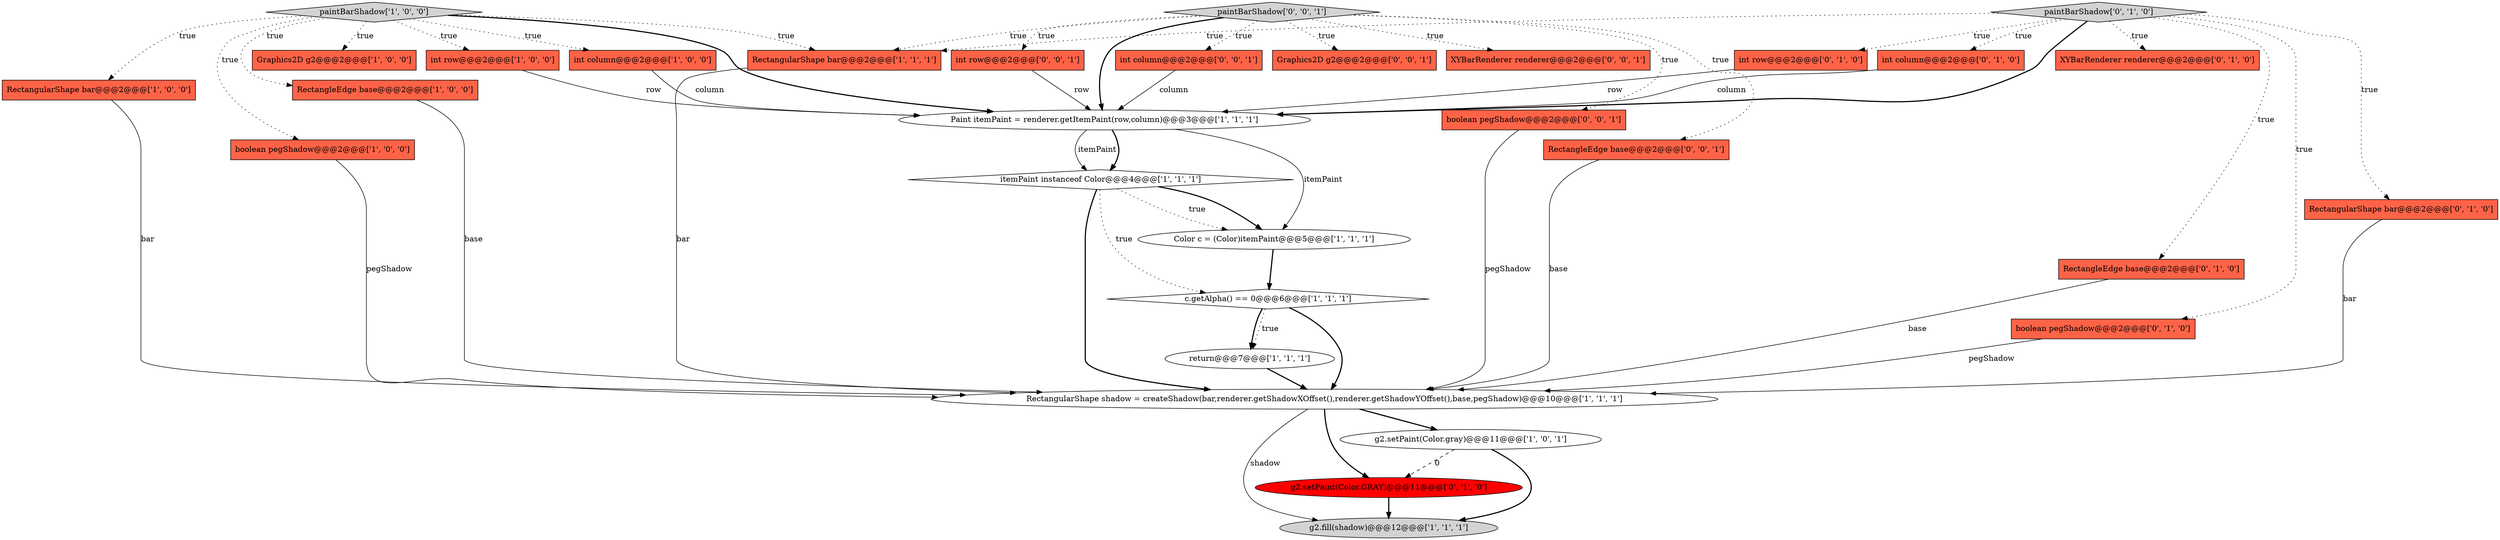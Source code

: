 digraph {
29 [style = filled, label = "Graphics2D g2@@@2@@@['0', '0', '1']", fillcolor = tomato, shape = box image = "AAA0AAABBB3BBB"];
1 [style = filled, label = "int column@@@2@@@['1', '0', '0']", fillcolor = tomato, shape = box image = "AAA0AAABBB1BBB"];
0 [style = filled, label = "Graphics2D g2@@@2@@@['1', '0', '0']", fillcolor = tomato, shape = box image = "AAA0AAABBB1BBB"];
8 [style = filled, label = "RectangleEdge base@@@2@@@['1', '0', '0']", fillcolor = tomato, shape = box image = "AAA0AAABBB1BBB"];
16 [style = filled, label = "int row@@@2@@@['0', '1', '0']", fillcolor = tomato, shape = box image = "AAA0AAABBB2BBB"];
5 [style = filled, label = "itemPaint instanceof Color@@@4@@@['1', '1', '1']", fillcolor = white, shape = diamond image = "AAA0AAABBB1BBB"];
18 [style = filled, label = "RectangularShape bar@@@2@@@['0', '1', '0']", fillcolor = tomato, shape = box image = "AAA0AAABBB2BBB"];
22 [style = filled, label = "int column@@@2@@@['0', '1', '0']", fillcolor = tomato, shape = box image = "AAA0AAABBB2BBB"];
2 [style = filled, label = "boolean pegShadow@@@2@@@['1', '0', '0']", fillcolor = tomato, shape = box image = "AAA0AAABBB1BBB"];
15 [style = filled, label = "RectangularShape shadow = createShadow(bar,renderer.getShadowXOffset(),renderer.getShadowYOffset(),base,pegShadow)@@@10@@@['1', '1', '1']", fillcolor = white, shape = ellipse image = "AAA0AAABBB1BBB"];
6 [style = filled, label = "paintBarShadow['1', '0', '0']", fillcolor = lightgray, shape = diamond image = "AAA0AAABBB1BBB"];
7 [style = filled, label = "Paint itemPaint = renderer.getItemPaint(row,column)@@@3@@@['1', '1', '1']", fillcolor = white, shape = ellipse image = "AAA0AAABBB1BBB"];
12 [style = filled, label = "RectangularShape bar@@@2@@@['1', '1', '1']", fillcolor = tomato, shape = box image = "AAA0AAABBB1BBB"];
28 [style = filled, label = "boolean pegShadow@@@2@@@['0', '0', '1']", fillcolor = tomato, shape = box image = "AAA0AAABBB3BBB"];
11 [style = filled, label = "RectangularShape bar@@@2@@@['1', '0', '0']", fillcolor = tomato, shape = box image = "AAA0AAABBB1BBB"];
19 [style = filled, label = "g2.setPaint(Color.GRAY)@@@11@@@['0', '1', '0']", fillcolor = red, shape = ellipse image = "AAA1AAABBB2BBB"];
14 [style = filled, label = "return@@@7@@@['1', '1', '1']", fillcolor = white, shape = ellipse image = "AAA0AAABBB1BBB"];
21 [style = filled, label = "RectangleEdge base@@@2@@@['0', '1', '0']", fillcolor = tomato, shape = box image = "AAA0AAABBB2BBB"];
26 [style = filled, label = "RectangleEdge base@@@2@@@['0', '0', '1']", fillcolor = tomato, shape = box image = "AAA0AAABBB3BBB"];
23 [style = filled, label = "paintBarShadow['0', '1', '0']", fillcolor = lightgray, shape = diamond image = "AAA0AAABBB2BBB"];
30 [style = filled, label = "int row@@@2@@@['0', '0', '1']", fillcolor = tomato, shape = box image = "AAA0AAABBB3BBB"];
27 [style = filled, label = "paintBarShadow['0', '0', '1']", fillcolor = lightgray, shape = diamond image = "AAA0AAABBB3BBB"];
13 [style = filled, label = "c.getAlpha() == 0@@@6@@@['1', '1', '1']", fillcolor = white, shape = diamond image = "AAA0AAABBB1BBB"];
3 [style = filled, label = "g2.setPaint(Color.gray)@@@11@@@['1', '0', '1']", fillcolor = white, shape = ellipse image = "AAA0AAABBB1BBB"];
25 [style = filled, label = "XYBarRenderer renderer@@@2@@@['0', '0', '1']", fillcolor = tomato, shape = box image = "AAA0AAABBB3BBB"];
9 [style = filled, label = "Color c = (Color)itemPaint@@@5@@@['1', '1', '1']", fillcolor = white, shape = ellipse image = "AAA0AAABBB1BBB"];
24 [style = filled, label = "int column@@@2@@@['0', '0', '1']", fillcolor = tomato, shape = box image = "AAA0AAABBB3BBB"];
4 [style = filled, label = "int row@@@2@@@['1', '0', '0']", fillcolor = tomato, shape = box image = "AAA0AAABBB1BBB"];
17 [style = filled, label = "boolean pegShadow@@@2@@@['0', '1', '0']", fillcolor = tomato, shape = box image = "AAA0AAABBB2BBB"];
10 [style = filled, label = "g2.fill(shadow)@@@12@@@['1', '1', '1']", fillcolor = lightgray, shape = ellipse image = "AAA0AAABBB1BBB"];
20 [style = filled, label = "XYBarRenderer renderer@@@2@@@['0', '1', '0']", fillcolor = tomato, shape = box image = "AAA0AAABBB2BBB"];
23->16 [style = dotted, label="true"];
11->15 [style = solid, label="bar"];
27->25 [style = dotted, label="true"];
5->9 [style = bold, label=""];
1->7 [style = solid, label="column"];
8->15 [style = solid, label="base"];
12->15 [style = solid, label="bar"];
23->22 [style = dotted, label="true"];
27->26 [style = dotted, label="true"];
22->7 [style = solid, label="column"];
6->1 [style = dotted, label="true"];
23->21 [style = dotted, label="true"];
30->7 [style = solid, label="row"];
16->7 [style = solid, label="row"];
5->15 [style = bold, label=""];
19->10 [style = bold, label=""];
27->24 [style = dotted, label="true"];
24->7 [style = solid, label="column"];
15->3 [style = bold, label=""];
15->19 [style = bold, label=""];
27->12 [style = dotted, label="true"];
7->9 [style = solid, label="itemPaint"];
7->5 [style = solid, label="itemPaint"];
26->15 [style = solid, label="base"];
3->19 [style = dashed, label="0"];
15->10 [style = solid, label="shadow"];
28->15 [style = solid, label="pegShadow"];
3->10 [style = bold, label=""];
27->28 [style = dotted, label="true"];
5->13 [style = dotted, label="true"];
23->20 [style = dotted, label="true"];
7->5 [style = bold, label=""];
27->30 [style = dotted, label="true"];
6->2 [style = dotted, label="true"];
23->18 [style = dotted, label="true"];
6->4 [style = dotted, label="true"];
27->29 [style = dotted, label="true"];
6->8 [style = dotted, label="true"];
17->15 [style = solid, label="pegShadow"];
27->7 [style = bold, label=""];
2->15 [style = solid, label="pegShadow"];
18->15 [style = solid, label="bar"];
5->9 [style = dotted, label="true"];
14->15 [style = bold, label=""];
23->7 [style = bold, label=""];
13->15 [style = bold, label=""];
6->0 [style = dotted, label="true"];
4->7 [style = solid, label="row"];
6->12 [style = dotted, label="true"];
6->11 [style = dotted, label="true"];
6->7 [style = bold, label=""];
23->12 [style = dotted, label="true"];
21->15 [style = solid, label="base"];
13->14 [style = dotted, label="true"];
23->17 [style = dotted, label="true"];
13->14 [style = bold, label=""];
9->13 [style = bold, label=""];
}
